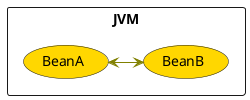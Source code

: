 @startuml

skinparam usecase {
	BackgroundColor Gold

	ArrowColor Olive
	ActorBorderColor black
	ActorFontName Courier
}


rectangle JVM {
 (BeanA) <-> (BeanB)
}

@enduml